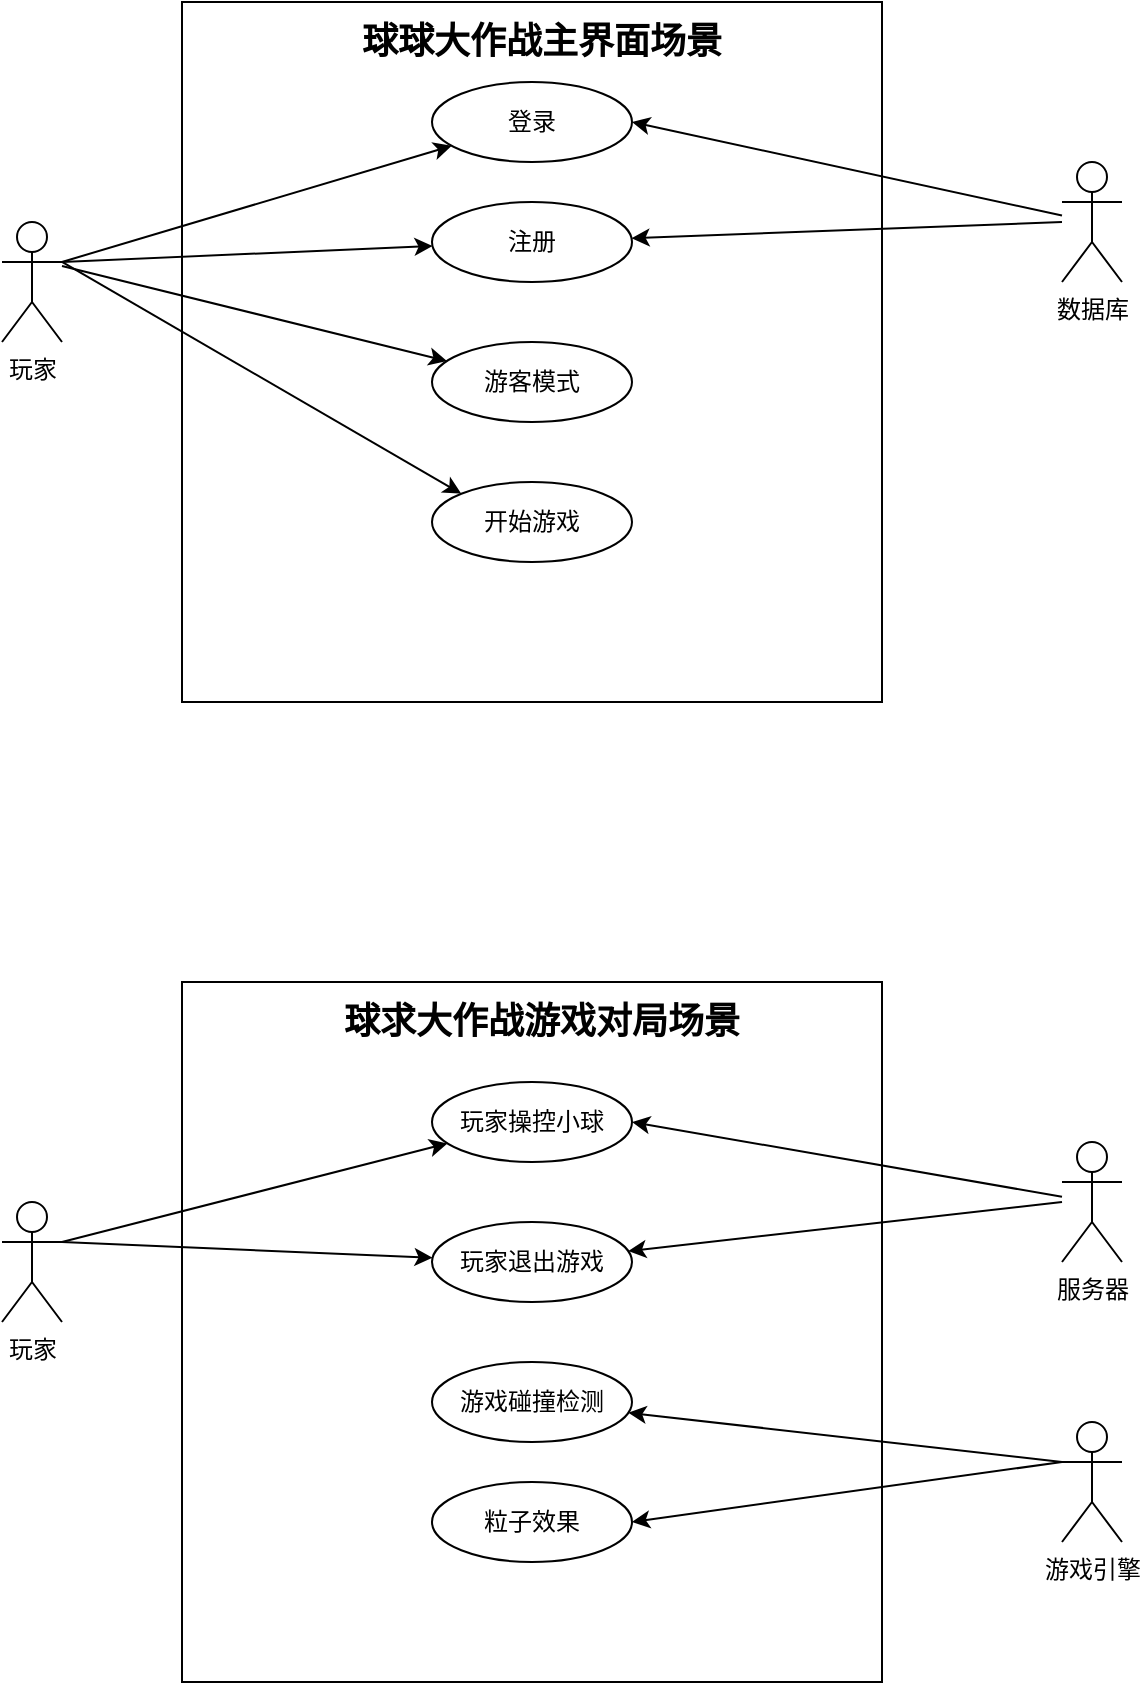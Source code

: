 <mxfile version="14.6.11" type="github">
  <diagram id="AYs1gz52TROg5NEckKcp" name="第 1 页">
    <mxGraphModel dx="1024" dy="527" grid="1" gridSize="10" guides="1" tooltips="1" connect="1" arrows="1" fold="1" page="1" pageScale="1" pageWidth="827" pageHeight="1169" math="0" shadow="0">
      <root>
        <mxCell id="0" />
        <mxCell id="1" parent="0" />
        <mxCell id="cpCyZkWKpkB8B-cOEzim-1" value="玩家" style="shape=umlActor;verticalLabelPosition=bottom;verticalAlign=top;html=1;outlineConnect=0;" vertex="1" parent="1">
          <mxGeometry x="50" y="360" width="30" height="60" as="geometry" />
        </mxCell>
        <mxCell id="cpCyZkWKpkB8B-cOEzim-2" value="" style="whiteSpace=wrap;html=1;aspect=fixed;" vertex="1" parent="1">
          <mxGeometry x="140" y="250" width="350" height="350" as="geometry" />
        </mxCell>
        <mxCell id="cpCyZkWKpkB8B-cOEzim-3" value="数据库" style="shape=umlActor;verticalLabelPosition=bottom;verticalAlign=top;html=1;outlineConnect=0;" vertex="1" parent="1">
          <mxGeometry x="580" y="330" width="30" height="60" as="geometry" />
        </mxCell>
        <mxCell id="cpCyZkWKpkB8B-cOEzim-4" value="登录" style="ellipse;whiteSpace=wrap;html=1;" vertex="1" parent="1">
          <mxGeometry x="265" y="290" width="100" height="40" as="geometry" />
        </mxCell>
        <mxCell id="cpCyZkWKpkB8B-cOEzim-5" value="注册" style="ellipse;whiteSpace=wrap;html=1;" vertex="1" parent="1">
          <mxGeometry x="265" y="350" width="100" height="40" as="geometry" />
        </mxCell>
        <mxCell id="cpCyZkWKpkB8B-cOEzim-6" value="游客模式" style="ellipse;whiteSpace=wrap;html=1;" vertex="1" parent="1">
          <mxGeometry x="265" y="420" width="100" height="40" as="geometry" />
        </mxCell>
        <mxCell id="cpCyZkWKpkB8B-cOEzim-7" value="开始游戏" style="ellipse;whiteSpace=wrap;html=1;" vertex="1" parent="1">
          <mxGeometry x="265" y="490" width="100" height="40" as="geometry" />
        </mxCell>
        <mxCell id="cpCyZkWKpkB8B-cOEzim-10" value="" style="endArrow=classic;html=1;entryX=1;entryY=0.5;entryDx=0;entryDy=0;" edge="1" parent="1" source="cpCyZkWKpkB8B-cOEzim-3" target="cpCyZkWKpkB8B-cOEzim-4">
          <mxGeometry width="50" height="50" relative="1" as="geometry">
            <mxPoint x="390" y="400" as="sourcePoint" />
            <mxPoint x="440" y="350" as="targetPoint" />
          </mxGeometry>
        </mxCell>
        <mxCell id="cpCyZkWKpkB8B-cOEzim-11" value="" style="endArrow=classic;html=1;exitX=1;exitY=0.333;exitDx=0;exitDy=0;exitPerimeter=0;" edge="1" parent="1" source="cpCyZkWKpkB8B-cOEzim-1" target="cpCyZkWKpkB8B-cOEzim-4">
          <mxGeometry width="50" height="50" relative="1" as="geometry">
            <mxPoint x="80" y="430" as="sourcePoint" />
            <mxPoint x="120" y="390" as="targetPoint" />
          </mxGeometry>
        </mxCell>
        <mxCell id="cpCyZkWKpkB8B-cOEzim-12" value="" style="endArrow=classic;html=1;exitX=1;exitY=0.333;exitDx=0;exitDy=0;exitPerimeter=0;" edge="1" parent="1" source="cpCyZkWKpkB8B-cOEzim-1" target="cpCyZkWKpkB8B-cOEzim-5">
          <mxGeometry width="50" height="50" relative="1" as="geometry">
            <mxPoint x="90" y="390" as="sourcePoint" />
            <mxPoint x="284.898" y="331.945" as="targetPoint" />
          </mxGeometry>
        </mxCell>
        <mxCell id="cpCyZkWKpkB8B-cOEzim-13" value="" style="endArrow=classic;html=1;" edge="1" parent="1" target="cpCyZkWKpkB8B-cOEzim-6">
          <mxGeometry width="50" height="50" relative="1" as="geometry">
            <mxPoint x="80" y="382" as="sourcePoint" />
            <mxPoint x="275.281" y="382.116" as="targetPoint" />
          </mxGeometry>
        </mxCell>
        <mxCell id="cpCyZkWKpkB8B-cOEzim-14" value="" style="endArrow=classic;html=1;exitX=1;exitY=0.333;exitDx=0;exitDy=0;exitPerimeter=0;entryX=0;entryY=0;entryDx=0;entryDy=0;" edge="1" parent="1" source="cpCyZkWKpkB8B-cOEzim-1" target="cpCyZkWKpkB8B-cOEzim-7">
          <mxGeometry width="50" height="50" relative="1" as="geometry">
            <mxPoint x="90" y="392" as="sourcePoint" />
            <mxPoint x="282.448" y="439.498" as="targetPoint" />
          </mxGeometry>
        </mxCell>
        <mxCell id="cpCyZkWKpkB8B-cOEzim-16" value="" style="endArrow=classic;html=1;" edge="1" parent="1" target="cpCyZkWKpkB8B-cOEzim-5">
          <mxGeometry width="50" height="50" relative="1" as="geometry">
            <mxPoint x="580" y="360" as="sourcePoint" />
            <mxPoint x="375" y="320" as="targetPoint" />
          </mxGeometry>
        </mxCell>
        <mxCell id="cpCyZkWKpkB8B-cOEzim-17" value="玩家" style="shape=umlActor;verticalLabelPosition=bottom;verticalAlign=top;html=1;outlineConnect=0;" vertex="1" parent="1">
          <mxGeometry x="50" y="850" width="30" height="60" as="geometry" />
        </mxCell>
        <mxCell id="cpCyZkWKpkB8B-cOEzim-18" value="" style="whiteSpace=wrap;html=1;aspect=fixed;" vertex="1" parent="1">
          <mxGeometry x="140" y="740" width="350" height="350" as="geometry" />
        </mxCell>
        <mxCell id="cpCyZkWKpkB8B-cOEzim-19" value="服务器" style="shape=umlActor;verticalLabelPosition=bottom;verticalAlign=top;html=1;outlineConnect=0;" vertex="1" parent="1">
          <mxGeometry x="580" y="820" width="30" height="60" as="geometry" />
        </mxCell>
        <mxCell id="cpCyZkWKpkB8B-cOEzim-20" value="玩家操控小球" style="ellipse;whiteSpace=wrap;html=1;" vertex="1" parent="1">
          <mxGeometry x="265" y="790" width="100" height="40" as="geometry" />
        </mxCell>
        <mxCell id="cpCyZkWKpkB8B-cOEzim-21" value="玩家退出游戏" style="ellipse;whiteSpace=wrap;html=1;" vertex="1" parent="1">
          <mxGeometry x="265" y="860" width="100" height="40" as="geometry" />
        </mxCell>
        <mxCell id="cpCyZkWKpkB8B-cOEzim-22" value="游戏碰撞检测" style="ellipse;whiteSpace=wrap;html=1;" vertex="1" parent="1">
          <mxGeometry x="265" y="930" width="100" height="40" as="geometry" />
        </mxCell>
        <mxCell id="cpCyZkWKpkB8B-cOEzim-23" value="粒子效果" style="ellipse;whiteSpace=wrap;html=1;" vertex="1" parent="1">
          <mxGeometry x="265" y="990" width="100" height="40" as="geometry" />
        </mxCell>
        <mxCell id="cpCyZkWKpkB8B-cOEzim-24" value="" style="endArrow=classic;html=1;entryX=1;entryY=0.5;entryDx=0;entryDy=0;" edge="1" parent="1" source="cpCyZkWKpkB8B-cOEzim-19" target="cpCyZkWKpkB8B-cOEzim-20">
          <mxGeometry width="50" height="50" relative="1" as="geometry">
            <mxPoint x="390" y="890" as="sourcePoint" />
            <mxPoint x="440" y="840" as="targetPoint" />
          </mxGeometry>
        </mxCell>
        <mxCell id="cpCyZkWKpkB8B-cOEzim-25" value="" style="endArrow=classic;html=1;exitX=1;exitY=0.333;exitDx=0;exitDy=0;exitPerimeter=0;" edge="1" parent="1" source="cpCyZkWKpkB8B-cOEzim-17" target="cpCyZkWKpkB8B-cOEzim-20">
          <mxGeometry width="50" height="50" relative="1" as="geometry">
            <mxPoint x="80" y="920" as="sourcePoint" />
            <mxPoint x="120" y="880" as="targetPoint" />
          </mxGeometry>
        </mxCell>
        <mxCell id="cpCyZkWKpkB8B-cOEzim-26" value="" style="endArrow=classic;html=1;exitX=1;exitY=0.333;exitDx=0;exitDy=0;exitPerimeter=0;" edge="1" parent="1" source="cpCyZkWKpkB8B-cOEzim-17" target="cpCyZkWKpkB8B-cOEzim-21">
          <mxGeometry width="50" height="50" relative="1" as="geometry">
            <mxPoint x="90" y="880" as="sourcePoint" />
            <mxPoint x="284.898" y="821.945" as="targetPoint" />
          </mxGeometry>
        </mxCell>
        <mxCell id="cpCyZkWKpkB8B-cOEzim-27" value="" style="endArrow=classic;html=1;exitX=0;exitY=0.333;exitDx=0;exitDy=0;exitPerimeter=0;" edge="1" parent="1" target="cpCyZkWKpkB8B-cOEzim-22" source="cpCyZkWKpkB8B-cOEzim-45">
          <mxGeometry width="50" height="50" relative="1" as="geometry">
            <mxPoint x="80" y="872" as="sourcePoint" />
            <mxPoint x="275.281" y="872.116" as="targetPoint" />
          </mxGeometry>
        </mxCell>
        <mxCell id="cpCyZkWKpkB8B-cOEzim-28" value="" style="endArrow=classic;html=1;exitX=0;exitY=0.333;exitDx=0;exitDy=0;exitPerimeter=0;entryX=1;entryY=0.5;entryDx=0;entryDy=0;" edge="1" parent="1" source="cpCyZkWKpkB8B-cOEzim-45" target="cpCyZkWKpkB8B-cOEzim-23">
          <mxGeometry width="50" height="50" relative="1" as="geometry">
            <mxPoint x="90" y="882" as="sourcePoint" />
            <mxPoint x="282.448" y="929.498" as="targetPoint" />
          </mxGeometry>
        </mxCell>
        <mxCell id="cpCyZkWKpkB8B-cOEzim-29" value="" style="endArrow=classic;html=1;" edge="1" parent="1" target="cpCyZkWKpkB8B-cOEzim-21">
          <mxGeometry width="50" height="50" relative="1" as="geometry">
            <mxPoint x="580" y="850" as="sourcePoint" />
            <mxPoint x="375" y="810" as="targetPoint" />
          </mxGeometry>
        </mxCell>
        <mxCell id="cpCyZkWKpkB8B-cOEzim-30" value="&lt;b&gt;&lt;font style=&quot;font-size: 18px&quot;&gt;球球大作战主界面场景&lt;/font&gt;&lt;/b&gt;" style="text;html=1;strokeColor=none;fillColor=none;align=center;verticalAlign=middle;whiteSpace=wrap;rounded=0;" vertex="1" parent="1">
          <mxGeometry x="226" y="260" width="187.5" height="20" as="geometry" />
        </mxCell>
        <mxCell id="cpCyZkWKpkB8B-cOEzim-44" value="&lt;b&gt;&lt;font style=&quot;font-size: 18px&quot;&gt;球求大作战游戏对局场景&lt;/font&gt;&lt;/b&gt;" style="text;html=1;strokeColor=none;fillColor=none;align=center;verticalAlign=middle;whiteSpace=wrap;rounded=0;" vertex="1" parent="1">
          <mxGeometry x="211" y="750" width="217.5" height="20" as="geometry" />
        </mxCell>
        <mxCell id="cpCyZkWKpkB8B-cOEzim-45" value="游戏引擎" style="shape=umlActor;verticalLabelPosition=bottom;verticalAlign=top;html=1;outlineConnect=0;" vertex="1" parent="1">
          <mxGeometry x="580" y="960" width="30" height="60" as="geometry" />
        </mxCell>
      </root>
    </mxGraphModel>
  </diagram>
</mxfile>
